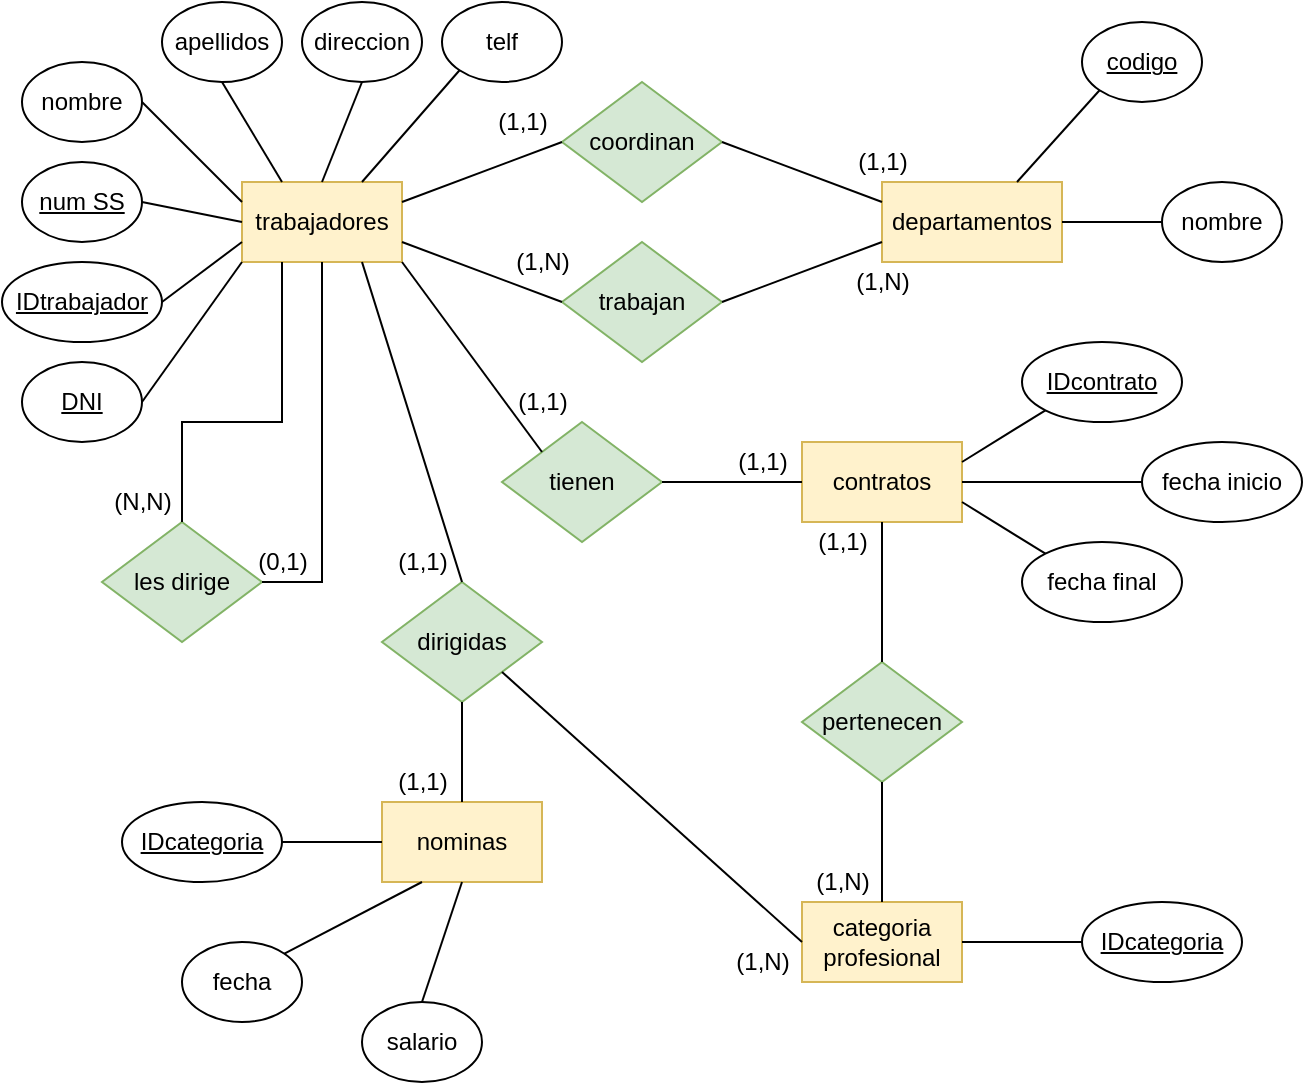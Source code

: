 <mxfile version="16.5.2" type="device"><diagram id="K_h61k7gnk9BQeKzBsEz" name="Page-1"><mxGraphModel dx="1422" dy="762" grid="1" gridSize="10" guides="1" tooltips="1" connect="1" arrows="1" fold="1" page="1" pageScale="1" pageWidth="827" pageHeight="1169" math="0" shadow="0"><root><mxCell id="0"/><mxCell id="1" parent="0"/><mxCell id="TBkHOMcqPU9Tvr0paxts-1" value="trabajadores" style="rounded=0;whiteSpace=wrap;html=1;fillColor=#fff2cc;strokeColor=#d6b656;" vertex="1" parent="1"><mxGeometry x="209" y="135" width="80" height="40" as="geometry"/></mxCell><mxCell id="TBkHOMcqPU9Tvr0paxts-2" value="nominas" style="rounded=0;whiteSpace=wrap;html=1;fillColor=#fff2cc;strokeColor=#d6b656;" vertex="1" parent="1"><mxGeometry x="279" y="445" width="80" height="40" as="geometry"/></mxCell><mxCell id="TBkHOMcqPU9Tvr0paxts-3" value="departamentos" style="rounded=0;whiteSpace=wrap;html=1;fillColor=#fff2cc;strokeColor=#d6b656;" vertex="1" parent="1"><mxGeometry x="529" y="135" width="90" height="40" as="geometry"/></mxCell><mxCell id="TBkHOMcqPU9Tvr0paxts-4" value="contratos" style="rounded=0;whiteSpace=wrap;html=1;fillColor=#fff2cc;strokeColor=#d6b656;" vertex="1" parent="1"><mxGeometry x="489" y="265" width="80" height="40" as="geometry"/></mxCell><mxCell id="TBkHOMcqPU9Tvr0paxts-5" value="categoria&lt;br&gt;profesional" style="rounded=0;whiteSpace=wrap;html=1;fillColor=#fff2cc;strokeColor=#d6b656;" vertex="1" parent="1"><mxGeometry x="489" y="495" width="80" height="40" as="geometry"/></mxCell><mxCell id="TBkHOMcqPU9Tvr0paxts-6" value="les dirige" style="rhombus;whiteSpace=wrap;html=1;fillColor=#d5e8d4;strokeColor=#82b366;" vertex="1" parent="1"><mxGeometry x="139" y="305" width="80" height="60" as="geometry"/></mxCell><mxCell id="TBkHOMcqPU9Tvr0paxts-7" value="&lt;u&gt;DNI&lt;/u&gt;" style="ellipse;whiteSpace=wrap;html=1;" vertex="1" parent="1"><mxGeometry x="99" y="225" width="60" height="40" as="geometry"/></mxCell><mxCell id="TBkHOMcqPU9Tvr0paxts-8" value="&lt;u&gt;num SS&lt;/u&gt;" style="ellipse;whiteSpace=wrap;html=1;" vertex="1" parent="1"><mxGeometry x="99" y="125" width="60" height="40" as="geometry"/></mxCell><mxCell id="TBkHOMcqPU9Tvr0paxts-9" value="&lt;u&gt;IDtrabajador&lt;/u&gt;" style="ellipse;whiteSpace=wrap;html=1;" vertex="1" parent="1"><mxGeometry x="89" y="175" width="80" height="40" as="geometry"/></mxCell><mxCell id="TBkHOMcqPU9Tvr0paxts-10" value="nombre" style="ellipse;whiteSpace=wrap;html=1;" vertex="1" parent="1"><mxGeometry x="99" y="75" width="60" height="40" as="geometry"/></mxCell><mxCell id="TBkHOMcqPU9Tvr0paxts-11" value="apellidos" style="ellipse;whiteSpace=wrap;html=1;" vertex="1" parent="1"><mxGeometry x="169" y="45" width="60" height="40" as="geometry"/></mxCell><mxCell id="TBkHOMcqPU9Tvr0paxts-12" value="direccion" style="ellipse;whiteSpace=wrap;html=1;" vertex="1" parent="1"><mxGeometry x="239" y="45" width="60" height="40" as="geometry"/></mxCell><mxCell id="TBkHOMcqPU9Tvr0paxts-13" value="telf" style="ellipse;whiteSpace=wrap;html=1;" vertex="1" parent="1"><mxGeometry x="309" y="45" width="60" height="40" as="geometry"/></mxCell><mxCell id="TBkHOMcqPU9Tvr0paxts-14" value="" style="endArrow=none;html=1;rounded=0;exitX=0.5;exitY=0;exitDx=0;exitDy=0;edgeStyle=orthogonalEdgeStyle;entryX=0.25;entryY=1;entryDx=0;entryDy=0;" edge="1" parent="1" source="TBkHOMcqPU9Tvr0paxts-6" target="TBkHOMcqPU9Tvr0paxts-1"><mxGeometry width="50" height="50" relative="1" as="geometry"><mxPoint x="249" y="265" as="sourcePoint"/><mxPoint x="299" y="215" as="targetPoint"/><Array as="points"><mxPoint x="179" y="255"/><mxPoint x="229" y="255"/></Array></mxGeometry></mxCell><mxCell id="TBkHOMcqPU9Tvr0paxts-15" value="" style="endArrow=none;html=1;rounded=0;edgeStyle=orthogonalEdgeStyle;exitX=1;exitY=0.5;exitDx=0;exitDy=0;entryX=0.5;entryY=1;entryDx=0;entryDy=0;" edge="1" parent="1" source="TBkHOMcqPU9Tvr0paxts-6" target="TBkHOMcqPU9Tvr0paxts-1"><mxGeometry width="50" height="50" relative="1" as="geometry"><mxPoint x="299" y="335" as="sourcePoint"/><mxPoint x="349" y="285" as="targetPoint"/><Array as="points"><mxPoint x="249" y="335"/></Array></mxGeometry></mxCell><mxCell id="TBkHOMcqPU9Tvr0paxts-16" value="(N,N)" style="text;html=1;align=center;verticalAlign=middle;resizable=0;points=[];autosize=1;strokeColor=none;fillColor=none;" vertex="1" parent="1"><mxGeometry x="139" y="285" width="40" height="20" as="geometry"/></mxCell><mxCell id="TBkHOMcqPU9Tvr0paxts-17" value="(0,1)" style="text;html=1;align=center;verticalAlign=middle;resizable=0;points=[];autosize=1;strokeColor=none;fillColor=none;" vertex="1" parent="1"><mxGeometry x="209" y="315" width="40" height="20" as="geometry"/></mxCell><mxCell id="TBkHOMcqPU9Tvr0paxts-18" value="" style="endArrow=none;html=1;rounded=0;entryX=1;entryY=0.5;entryDx=0;entryDy=0;exitX=0;exitY=1;exitDx=0;exitDy=0;" edge="1" parent="1" source="TBkHOMcqPU9Tvr0paxts-1" target="TBkHOMcqPU9Tvr0paxts-7"><mxGeometry width="50" height="50" relative="1" as="geometry"><mxPoint x="149" y="455" as="sourcePoint"/><mxPoint x="199" y="405" as="targetPoint"/></mxGeometry></mxCell><mxCell id="TBkHOMcqPU9Tvr0paxts-20" value="" style="endArrow=none;html=1;rounded=0;entryX=1;entryY=0.5;entryDx=0;entryDy=0;exitX=0;exitY=0.75;exitDx=0;exitDy=0;" edge="1" parent="1" source="TBkHOMcqPU9Tvr0paxts-1" target="TBkHOMcqPU9Tvr0paxts-9"><mxGeometry width="50" height="50" relative="1" as="geometry"><mxPoint x="219" y="185" as="sourcePoint"/><mxPoint x="169" y="255" as="targetPoint"/></mxGeometry></mxCell><mxCell id="TBkHOMcqPU9Tvr0paxts-22" value="" style="endArrow=none;html=1;rounded=0;entryX=1;entryY=0.5;entryDx=0;entryDy=0;exitX=0;exitY=0.5;exitDx=0;exitDy=0;" edge="1" parent="1" source="TBkHOMcqPU9Tvr0paxts-1" target="TBkHOMcqPU9Tvr0paxts-8"><mxGeometry width="50" height="50" relative="1" as="geometry"><mxPoint x="229" y="195" as="sourcePoint"/><mxPoint x="179" y="265" as="targetPoint"/></mxGeometry></mxCell><mxCell id="TBkHOMcqPU9Tvr0paxts-23" value="" style="endArrow=none;html=1;rounded=0;entryX=1;entryY=0.5;entryDx=0;entryDy=0;exitX=0;exitY=0.25;exitDx=0;exitDy=0;" edge="1" parent="1" source="TBkHOMcqPU9Tvr0paxts-1" target="TBkHOMcqPU9Tvr0paxts-10"><mxGeometry width="50" height="50" relative="1" as="geometry"><mxPoint x="239" y="205" as="sourcePoint"/><mxPoint x="189" y="275" as="targetPoint"/></mxGeometry></mxCell><mxCell id="TBkHOMcqPU9Tvr0paxts-24" value="" style="endArrow=none;html=1;rounded=0;entryX=0.25;entryY=0;entryDx=0;entryDy=0;exitX=0.5;exitY=1;exitDx=0;exitDy=0;" edge="1" parent="1" source="TBkHOMcqPU9Tvr0paxts-11" target="TBkHOMcqPU9Tvr0paxts-1"><mxGeometry width="50" height="50" relative="1" as="geometry"><mxPoint x="249" y="215" as="sourcePoint"/><mxPoint x="199" y="285" as="targetPoint"/></mxGeometry></mxCell><mxCell id="TBkHOMcqPU9Tvr0paxts-25" value="" style="endArrow=none;html=1;rounded=0;entryX=0.5;entryY=0;entryDx=0;entryDy=0;exitX=0.5;exitY=1;exitDx=0;exitDy=0;" edge="1" parent="1" source="TBkHOMcqPU9Tvr0paxts-12" target="TBkHOMcqPU9Tvr0paxts-1"><mxGeometry width="50" height="50" relative="1" as="geometry"><mxPoint x="259" y="225" as="sourcePoint"/><mxPoint x="209" y="295" as="targetPoint"/></mxGeometry></mxCell><mxCell id="TBkHOMcqPU9Tvr0paxts-26" value="" style="endArrow=none;html=1;rounded=0;entryX=0.75;entryY=0;entryDx=0;entryDy=0;exitX=0;exitY=1;exitDx=0;exitDy=0;" edge="1" parent="1" source="TBkHOMcqPU9Tvr0paxts-13" target="TBkHOMcqPU9Tvr0paxts-1"><mxGeometry width="50" height="50" relative="1" as="geometry"><mxPoint x="269" y="235" as="sourcePoint"/><mxPoint x="219" y="305" as="targetPoint"/></mxGeometry></mxCell><mxCell id="TBkHOMcqPU9Tvr0paxts-27" value="coordinan" style="rhombus;whiteSpace=wrap;html=1;fillColor=#d5e8d4;strokeColor=#82b366;" vertex="1" parent="1"><mxGeometry x="369" y="85" width="80" height="60" as="geometry"/></mxCell><mxCell id="TBkHOMcqPU9Tvr0paxts-28" value="trabajan" style="rhombus;whiteSpace=wrap;html=1;fillColor=#d5e8d4;strokeColor=#82b366;" vertex="1" parent="1"><mxGeometry x="369" y="165" width="80" height="60" as="geometry"/></mxCell><mxCell id="TBkHOMcqPU9Tvr0paxts-29" value="tienen" style="rhombus;whiteSpace=wrap;html=1;fillColor=#d5e8d4;strokeColor=#82b366;" vertex="1" parent="1"><mxGeometry x="339" y="255" width="80" height="60" as="geometry"/></mxCell><mxCell id="TBkHOMcqPU9Tvr0paxts-30" value="&lt;u&gt;codigo&lt;/u&gt;" style="ellipse;whiteSpace=wrap;html=1;" vertex="1" parent="1"><mxGeometry x="629" y="55" width="60" height="40" as="geometry"/></mxCell><mxCell id="TBkHOMcqPU9Tvr0paxts-31" value="nombre" style="ellipse;whiteSpace=wrap;html=1;" vertex="1" parent="1"><mxGeometry x="669" y="135" width="60" height="40" as="geometry"/></mxCell><mxCell id="TBkHOMcqPU9Tvr0paxts-32" value="" style="endArrow=none;html=1;rounded=0;entryX=1;entryY=0.5;entryDx=0;entryDy=0;exitX=0;exitY=0.25;exitDx=0;exitDy=0;" edge="1" parent="1" source="TBkHOMcqPU9Tvr0paxts-3" target="TBkHOMcqPU9Tvr0paxts-27"><mxGeometry width="50" height="50" relative="1" as="geometry"><mxPoint x="327.787" y="89.142" as="sourcePoint"/><mxPoint x="279" y="145" as="targetPoint"/></mxGeometry></mxCell><mxCell id="TBkHOMcqPU9Tvr0paxts-33" value="" style="endArrow=none;html=1;rounded=0;entryX=1;entryY=0.5;entryDx=0;entryDy=0;exitX=0;exitY=0.75;exitDx=0;exitDy=0;" edge="1" parent="1" source="TBkHOMcqPU9Tvr0paxts-3" target="TBkHOMcqPU9Tvr0paxts-28"><mxGeometry width="50" height="50" relative="1" as="geometry"><mxPoint x="337.787" y="99.142" as="sourcePoint"/><mxPoint x="289" y="155" as="targetPoint"/></mxGeometry></mxCell><mxCell id="TBkHOMcqPU9Tvr0paxts-34" value="" style="endArrow=none;html=1;rounded=0;entryX=1;entryY=0.25;entryDx=0;entryDy=0;exitX=0;exitY=0.5;exitDx=0;exitDy=0;" edge="1" parent="1" source="TBkHOMcqPU9Tvr0paxts-27" target="TBkHOMcqPU9Tvr0paxts-1"><mxGeometry width="50" height="50" relative="1" as="geometry"><mxPoint x="347.787" y="109.142" as="sourcePoint"/><mxPoint x="299" y="165" as="targetPoint"/></mxGeometry></mxCell><mxCell id="TBkHOMcqPU9Tvr0paxts-35" value="" style="endArrow=none;html=1;rounded=0;entryX=1;entryY=0.75;entryDx=0;entryDy=0;exitX=0;exitY=0.5;exitDx=0;exitDy=0;" edge="1" parent="1" source="TBkHOMcqPU9Tvr0paxts-28" target="TBkHOMcqPU9Tvr0paxts-1"><mxGeometry width="50" height="50" relative="1" as="geometry"><mxPoint x="357.787" y="119.142" as="sourcePoint"/><mxPoint x="309" y="175" as="targetPoint"/></mxGeometry></mxCell><mxCell id="TBkHOMcqPU9Tvr0paxts-36" value="" style="endArrow=none;html=1;rounded=0;entryX=0.75;entryY=0;entryDx=0;entryDy=0;exitX=0;exitY=1;exitDx=0;exitDy=0;" edge="1" parent="1" source="TBkHOMcqPU9Tvr0paxts-30" target="TBkHOMcqPU9Tvr0paxts-3"><mxGeometry width="50" height="50" relative="1" as="geometry"><mxPoint x="367.787" y="129.142" as="sourcePoint"/><mxPoint x="319" y="185" as="targetPoint"/></mxGeometry></mxCell><mxCell id="TBkHOMcqPU9Tvr0paxts-37" value="" style="endArrow=none;html=1;rounded=0;entryX=1;entryY=0.5;entryDx=0;entryDy=0;exitX=0;exitY=0.5;exitDx=0;exitDy=0;" edge="1" parent="1" source="TBkHOMcqPU9Tvr0paxts-31" target="TBkHOMcqPU9Tvr0paxts-3"><mxGeometry width="50" height="50" relative="1" as="geometry"><mxPoint x="377.787" y="139.142" as="sourcePoint"/><mxPoint x="329" y="195" as="targetPoint"/></mxGeometry></mxCell><mxCell id="TBkHOMcqPU9Tvr0paxts-38" value="" style="endArrow=none;html=1;rounded=0;entryX=1;entryY=1;entryDx=0;entryDy=0;exitX=0;exitY=0;exitDx=0;exitDy=0;" edge="1" parent="1" source="TBkHOMcqPU9Tvr0paxts-29" target="TBkHOMcqPU9Tvr0paxts-1"><mxGeometry width="50" height="50" relative="1" as="geometry"><mxPoint x="379" y="125" as="sourcePoint"/><mxPoint x="299" y="155" as="targetPoint"/></mxGeometry></mxCell><mxCell id="TBkHOMcqPU9Tvr0paxts-39" value="&lt;u&gt;IDcontrato&lt;/u&gt;" style="ellipse;whiteSpace=wrap;html=1;" vertex="1" parent="1"><mxGeometry x="599" y="215" width="80" height="40" as="geometry"/></mxCell><mxCell id="TBkHOMcqPU9Tvr0paxts-40" value="fecha inicio" style="ellipse;whiteSpace=wrap;html=1;" vertex="1" parent="1"><mxGeometry x="659" y="265" width="80" height="40" as="geometry"/></mxCell><mxCell id="TBkHOMcqPU9Tvr0paxts-41" value="fecha final" style="ellipse;whiteSpace=wrap;html=1;" vertex="1" parent="1"><mxGeometry x="599" y="315" width="80" height="40" as="geometry"/></mxCell><mxCell id="TBkHOMcqPU9Tvr0paxts-42" value="pertenecen" style="rhombus;whiteSpace=wrap;html=1;fillColor=#d5e8d4;strokeColor=#82b366;" vertex="1" parent="1"><mxGeometry x="489" y="375" width="80" height="60" as="geometry"/></mxCell><mxCell id="TBkHOMcqPU9Tvr0paxts-43" value="dirigidas" style="rhombus;whiteSpace=wrap;html=1;fillColor=#d5e8d4;strokeColor=#82b366;" vertex="1" parent="1"><mxGeometry x="279" y="335" width="80" height="60" as="geometry"/></mxCell><mxCell id="TBkHOMcqPU9Tvr0paxts-44" value="" style="endArrow=none;html=1;rounded=0;entryX=0.75;entryY=1;entryDx=0;entryDy=0;exitX=0.5;exitY=0;exitDx=0;exitDy=0;" edge="1" parent="1" source="TBkHOMcqPU9Tvr0paxts-43" target="TBkHOMcqPU9Tvr0paxts-1"><mxGeometry width="50" height="50" relative="1" as="geometry"><mxPoint x="369" y="280" as="sourcePoint"/><mxPoint x="299" y="185" as="targetPoint"/></mxGeometry></mxCell><mxCell id="TBkHOMcqPU9Tvr0paxts-45" value="" style="endArrow=none;html=1;rounded=0;entryX=0;entryY=1;entryDx=0;entryDy=0;exitX=1;exitY=0.25;exitDx=0;exitDy=0;" edge="1" parent="1" source="TBkHOMcqPU9Tvr0paxts-4" target="TBkHOMcqPU9Tvr0paxts-39"><mxGeometry width="50" height="50" relative="1" as="geometry"><mxPoint x="539" y="175" as="sourcePoint"/><mxPoint x="459" y="205" as="targetPoint"/></mxGeometry></mxCell><mxCell id="TBkHOMcqPU9Tvr0paxts-46" value="" style="endArrow=none;html=1;rounded=0;entryX=1;entryY=0.5;entryDx=0;entryDy=0;exitX=0;exitY=0.5;exitDx=0;exitDy=0;" edge="1" parent="1" source="TBkHOMcqPU9Tvr0paxts-40" target="TBkHOMcqPU9Tvr0paxts-4"><mxGeometry width="50" height="50" relative="1" as="geometry"><mxPoint x="549" y="185" as="sourcePoint"/><mxPoint x="469" y="215" as="targetPoint"/></mxGeometry></mxCell><mxCell id="TBkHOMcqPU9Tvr0paxts-47" value="" style="endArrow=none;html=1;rounded=0;entryX=1;entryY=0.75;entryDx=0;entryDy=0;exitX=0;exitY=0;exitDx=0;exitDy=0;" edge="1" parent="1" source="TBkHOMcqPU9Tvr0paxts-41" target="TBkHOMcqPU9Tvr0paxts-4"><mxGeometry width="50" height="50" relative="1" as="geometry"><mxPoint x="559" y="195" as="sourcePoint"/><mxPoint x="479" y="225" as="targetPoint"/></mxGeometry></mxCell><mxCell id="TBkHOMcqPU9Tvr0paxts-48" value="" style="endArrow=none;html=1;rounded=0;entryX=0.5;entryY=0;entryDx=0;entryDy=0;exitX=0.5;exitY=1;exitDx=0;exitDy=0;" edge="1" parent="1" source="TBkHOMcqPU9Tvr0paxts-4" target="TBkHOMcqPU9Tvr0paxts-42"><mxGeometry width="50" height="50" relative="1" as="geometry"><mxPoint x="569" y="205" as="sourcePoint"/><mxPoint x="489" y="235" as="targetPoint"/></mxGeometry></mxCell><mxCell id="TBkHOMcqPU9Tvr0paxts-49" value="" style="endArrow=none;html=1;rounded=0;entryX=0.5;entryY=0;entryDx=0;entryDy=0;exitX=0.5;exitY=1;exitDx=0;exitDy=0;" edge="1" parent="1" source="TBkHOMcqPU9Tvr0paxts-42" target="TBkHOMcqPU9Tvr0paxts-5"><mxGeometry width="50" height="50" relative="1" as="geometry"><mxPoint x="579" y="215" as="sourcePoint"/><mxPoint x="499" y="245" as="targetPoint"/></mxGeometry></mxCell><mxCell id="TBkHOMcqPU9Tvr0paxts-50" value="&lt;u&gt;IDcategoria&lt;/u&gt;" style="ellipse;whiteSpace=wrap;html=1;" vertex="1" parent="1"><mxGeometry x="629" y="495" width="80" height="40" as="geometry"/></mxCell><mxCell id="TBkHOMcqPU9Tvr0paxts-51" value="" style="endArrow=none;html=1;rounded=0;entryX=1;entryY=0.5;entryDx=0;entryDy=0;exitX=0;exitY=0.5;exitDx=0;exitDy=0;" edge="1" parent="1" source="TBkHOMcqPU9Tvr0paxts-50" target="TBkHOMcqPU9Tvr0paxts-5"><mxGeometry width="50" height="50" relative="1" as="geometry"><mxPoint x="539" y="315" as="sourcePoint"/><mxPoint x="539" y="385" as="targetPoint"/></mxGeometry></mxCell><mxCell id="TBkHOMcqPU9Tvr0paxts-52" value="&lt;u&gt;IDcategoria&lt;/u&gt;" style="ellipse;whiteSpace=wrap;html=1;" vertex="1" parent="1"><mxGeometry x="149" y="445" width="80" height="40" as="geometry"/></mxCell><mxCell id="TBkHOMcqPU9Tvr0paxts-53" value="" style="endArrow=none;html=1;rounded=0;entryX=0;entryY=0.5;entryDx=0;entryDy=0;exitX=1;exitY=0.5;exitDx=0;exitDy=0;" edge="1" parent="1" source="TBkHOMcqPU9Tvr0paxts-29" target="TBkHOMcqPU9Tvr0paxts-4"><mxGeometry width="50" height="50" relative="1" as="geometry"><mxPoint x="539" y="315" as="sourcePoint"/><mxPoint x="539" y="385" as="targetPoint"/></mxGeometry></mxCell><mxCell id="TBkHOMcqPU9Tvr0paxts-54" value="" style="endArrow=none;html=1;rounded=0;entryX=0;entryY=0.5;entryDx=0;entryDy=0;exitX=1;exitY=1;exitDx=0;exitDy=0;" edge="1" parent="1" source="TBkHOMcqPU9Tvr0paxts-43" target="TBkHOMcqPU9Tvr0paxts-5"><mxGeometry width="50" height="50" relative="1" as="geometry"><mxPoint x="549" y="325" as="sourcePoint"/><mxPoint x="549" y="395" as="targetPoint"/></mxGeometry></mxCell><mxCell id="TBkHOMcqPU9Tvr0paxts-55" value="" style="endArrow=none;html=1;rounded=0;entryX=0.5;entryY=0;entryDx=0;entryDy=0;exitX=0.5;exitY=1;exitDx=0;exitDy=0;" edge="1" parent="1" source="TBkHOMcqPU9Tvr0paxts-43" target="TBkHOMcqPU9Tvr0paxts-2"><mxGeometry width="50" height="50" relative="1" as="geometry"><mxPoint x="559" y="335" as="sourcePoint"/><mxPoint x="559" y="405" as="targetPoint"/></mxGeometry></mxCell><mxCell id="TBkHOMcqPU9Tvr0paxts-56" value="" style="endArrow=none;html=1;rounded=0;entryX=0;entryY=0.5;entryDx=0;entryDy=0;exitX=1;exitY=0.5;exitDx=0;exitDy=0;" edge="1" parent="1" source="TBkHOMcqPU9Tvr0paxts-52" target="TBkHOMcqPU9Tvr0paxts-2"><mxGeometry width="50" height="50" relative="1" as="geometry"><mxPoint x="569" y="345" as="sourcePoint"/><mxPoint x="569" y="415" as="targetPoint"/></mxGeometry></mxCell><mxCell id="TBkHOMcqPU9Tvr0paxts-57" value="fecha" style="ellipse;whiteSpace=wrap;html=1;" vertex="1" parent="1"><mxGeometry x="179" y="515" width="60" height="40" as="geometry"/></mxCell><mxCell id="TBkHOMcqPU9Tvr0paxts-58" value="salario" style="ellipse;whiteSpace=wrap;html=1;" vertex="1" parent="1"><mxGeometry x="269" y="545" width="60" height="40" as="geometry"/></mxCell><mxCell id="TBkHOMcqPU9Tvr0paxts-59" value="" style="endArrow=none;html=1;rounded=0;entryX=0.25;entryY=1;entryDx=0;entryDy=0;exitX=1;exitY=0;exitDx=0;exitDy=0;" edge="1" parent="1" source="TBkHOMcqPU9Tvr0paxts-57" target="TBkHOMcqPU9Tvr0paxts-2"><mxGeometry width="50" height="50" relative="1" as="geometry"><mxPoint x="239" y="475" as="sourcePoint"/><mxPoint x="289" y="475" as="targetPoint"/></mxGeometry></mxCell><mxCell id="TBkHOMcqPU9Tvr0paxts-60" value="" style="endArrow=none;html=1;rounded=0;entryX=0.5;entryY=1;entryDx=0;entryDy=0;exitX=0.5;exitY=0;exitDx=0;exitDy=0;" edge="1" parent="1" source="TBkHOMcqPU9Tvr0paxts-58" target="TBkHOMcqPU9Tvr0paxts-2"><mxGeometry width="50" height="50" relative="1" as="geometry"><mxPoint x="249" y="485" as="sourcePoint"/><mxPoint x="299" y="485" as="targetPoint"/></mxGeometry></mxCell><mxCell id="TBkHOMcqPU9Tvr0paxts-61" value="(1,1)" style="text;html=1;align=center;verticalAlign=middle;resizable=0;points=[];autosize=1;strokeColor=none;fillColor=none;" vertex="1" parent="1"><mxGeometry x="279" y="425" width="40" height="20" as="geometry"/></mxCell><mxCell id="TBkHOMcqPU9Tvr0paxts-62" value="(1,N)" style="text;html=1;align=center;verticalAlign=middle;resizable=0;points=[];autosize=1;strokeColor=none;fillColor=none;" vertex="1" parent="1"><mxGeometry x="449" y="515" width="40" height="20" as="geometry"/></mxCell><mxCell id="TBkHOMcqPU9Tvr0paxts-63" value="(1,N)" style="text;html=1;align=center;verticalAlign=middle;resizable=0;points=[];autosize=1;strokeColor=none;fillColor=none;" vertex="1" parent="1"><mxGeometry x="489" y="475" width="40" height="20" as="geometry"/></mxCell><mxCell id="TBkHOMcqPU9Tvr0paxts-64" value="(1,1)" style="text;html=1;align=center;verticalAlign=middle;resizable=0;points=[];autosize=1;strokeColor=none;fillColor=none;" vertex="1" parent="1"><mxGeometry x="489" y="305" width="40" height="20" as="geometry"/></mxCell><mxCell id="TBkHOMcqPU9Tvr0paxts-65" value="(1,1)" style="text;html=1;align=center;verticalAlign=middle;resizable=0;points=[];autosize=1;strokeColor=none;fillColor=none;" vertex="1" parent="1"><mxGeometry x="449" y="265" width="40" height="20" as="geometry"/></mxCell><mxCell id="TBkHOMcqPU9Tvr0paxts-66" value="(1,1)" style="text;html=1;align=center;verticalAlign=middle;resizable=0;points=[];autosize=1;strokeColor=none;fillColor=none;" vertex="1" parent="1"><mxGeometry x="509" y="115" width="40" height="20" as="geometry"/></mxCell><mxCell id="TBkHOMcqPU9Tvr0paxts-67" value="(1,N)" style="text;html=1;align=center;verticalAlign=middle;resizable=0;points=[];autosize=1;strokeColor=none;fillColor=none;" vertex="1" parent="1"><mxGeometry x="509" y="175" width="40" height="20" as="geometry"/></mxCell><mxCell id="TBkHOMcqPU9Tvr0paxts-68" value="(1,1)" style="text;html=1;align=center;verticalAlign=middle;resizable=0;points=[];autosize=1;strokeColor=none;fillColor=none;" vertex="1" parent="1"><mxGeometry x="329" y="95" width="40" height="20" as="geometry"/></mxCell><mxCell id="TBkHOMcqPU9Tvr0paxts-69" value="(1,1)" style="text;html=1;align=center;verticalAlign=middle;resizable=0;points=[];autosize=1;strokeColor=none;fillColor=none;" vertex="1" parent="1"><mxGeometry x="339" y="235" width="40" height="20" as="geometry"/></mxCell><mxCell id="TBkHOMcqPU9Tvr0paxts-70" value="(1,1)" style="text;html=1;align=center;verticalAlign=middle;resizable=0;points=[];autosize=1;strokeColor=none;fillColor=none;" vertex="1" parent="1"><mxGeometry x="279" y="315" width="40" height="20" as="geometry"/></mxCell><mxCell id="TBkHOMcqPU9Tvr0paxts-71" value="(1,N)" style="text;html=1;align=center;verticalAlign=middle;resizable=0;points=[];autosize=1;strokeColor=none;fillColor=none;" vertex="1" parent="1"><mxGeometry x="339" y="165" width="40" height="20" as="geometry"/></mxCell></root></mxGraphModel></diagram></mxfile>